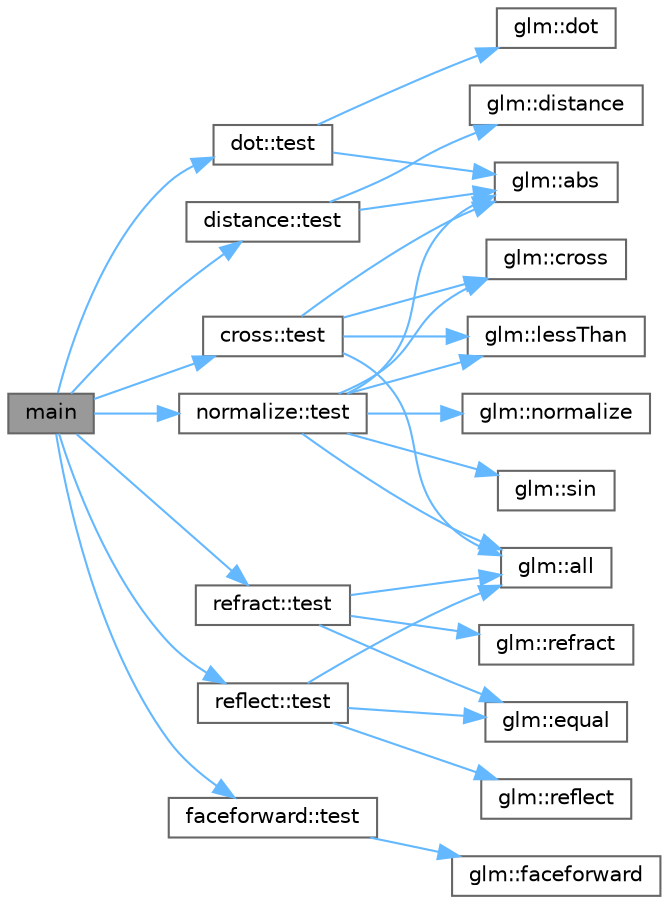 digraph "main"
{
 // LATEX_PDF_SIZE
  bgcolor="transparent";
  edge [fontname=Helvetica,fontsize=10,labelfontname=Helvetica,labelfontsize=10];
  node [fontname=Helvetica,fontsize=10,shape=box,height=0.2,width=0.4];
  rankdir="LR";
  Node1 [id="Node000001",label="main",height=0.2,width=0.4,color="gray40", fillcolor="grey60", style="filled", fontcolor="black",tooltip=" "];
  Node1 -> Node2 [id="edge57_Node000001_Node000002",color="steelblue1",style="solid",tooltip=" "];
  Node2 [id="Node000002",label="distance::test",height=0.2,width=0.4,color="grey40", fillcolor="white", style="filled",URL="$namespacedistance.html#a47bb11fca8dc4b82af379867f1d7283a",tooltip=" "];
  Node2 -> Node3 [id="edge58_Node000002_Node000003",color="steelblue1",style="solid",tooltip=" "];
  Node3 [id="Node000003",label="glm::abs",height=0.2,width=0.4,color="grey40", fillcolor="white", style="filled",URL="$group__core__func__common.html#ga439e60a72eadecfeda2df5449c613a64",tooltip=" "];
  Node2 -> Node4 [id="edge59_Node000002_Node000004",color="steelblue1",style="solid",tooltip=" "];
  Node4 [id="Node000004",label="glm::distance",height=0.2,width=0.4,color="grey40", fillcolor="white", style="filled",URL="$namespaceglm.html#aa7275be4cec4bfcf1c4a7add8f3ee7f4",tooltip=" "];
  Node1 -> Node5 [id="edge60_Node000001_Node000005",color="steelblue1",style="solid",tooltip=" "];
  Node5 [id="Node000005",label="dot::test",height=0.2,width=0.4,color="grey40", fillcolor="white", style="filled",URL="$namespacedot.html#a12f8bbef530168cc4295906177c321f3",tooltip=" "];
  Node5 -> Node3 [id="edge61_Node000005_Node000003",color="steelblue1",style="solid",tooltip=" "];
  Node5 -> Node6 [id="edge62_Node000005_Node000006",color="steelblue1",style="solid",tooltip=" "];
  Node6 [id="Node000006",label="glm::dot",height=0.2,width=0.4,color="grey40", fillcolor="white", style="filled",URL="$namespaceglm.html#a40370edb74dec9048258c063b9c091c9",tooltip=" "];
  Node1 -> Node7 [id="edge63_Node000001_Node000007",color="steelblue1",style="solid",tooltip=" "];
  Node7 [id="Node000007",label="cross::test",height=0.2,width=0.4,color="grey40", fillcolor="white", style="filled",URL="$namespacecross.html#afa9e81fb7c3dcc0e6cf3a69d79ca2249",tooltip=" "];
  Node7 -> Node3 [id="edge64_Node000007_Node000003",color="steelblue1",style="solid",tooltip=" "];
  Node7 -> Node8 [id="edge65_Node000007_Node000008",color="steelblue1",style="solid",tooltip=" "];
  Node8 [id="Node000008",label="glm::all",height=0.2,width=0.4,color="grey40", fillcolor="white", style="filled",URL="$group__core__func__vector__relational.html#ga87e53f50b679f5f95c5cb4780311b3dd",tooltip=" "];
  Node7 -> Node9 [id="edge66_Node000007_Node000009",color="steelblue1",style="solid",tooltip=" "];
  Node9 [id="Node000009",label="glm::cross",height=0.2,width=0.4,color="grey40", fillcolor="white", style="filled",URL="$group__core__func__geometric.html#gaa9583340130a6b700eced5b100c5ccaa",tooltip=" "];
  Node7 -> Node10 [id="edge67_Node000007_Node000010",color="steelblue1",style="solid",tooltip=" "];
  Node10 [id="Node000010",label="glm::lessThan",height=0.2,width=0.4,color="grey40", fillcolor="white", style="filled",URL="$group__core__func__vector__relational.html#gaedc3a837f960109afe22ea3f267b9a19",tooltip=" "];
  Node1 -> Node11 [id="edge68_Node000001_Node000011",color="steelblue1",style="solid",tooltip=" "];
  Node11 [id="Node000011",label="normalize::test",height=0.2,width=0.4,color="grey40", fillcolor="white", style="filled",URL="$namespacenormalize.html#ac96fc0956a705fe7339415fc74fdbb03",tooltip=" "];
  Node11 -> Node3 [id="edge69_Node000011_Node000003",color="steelblue1",style="solid",tooltip=" "];
  Node11 -> Node8 [id="edge70_Node000011_Node000008",color="steelblue1",style="solid",tooltip=" "];
  Node11 -> Node9 [id="edge71_Node000011_Node000009",color="steelblue1",style="solid",tooltip=" "];
  Node11 -> Node10 [id="edge72_Node000011_Node000010",color="steelblue1",style="solid",tooltip=" "];
  Node11 -> Node12 [id="edge73_Node000011_Node000012",color="steelblue1",style="solid",tooltip=" "];
  Node12 [id="Node000012",label="glm::normalize",height=0.2,width=0.4,color="grey40", fillcolor="white", style="filled",URL="$group__core__func__geometric.html#ga5c6c1379961d4589035a390856f2d66c",tooltip=" "];
  Node11 -> Node13 [id="edge74_Node000011_Node000013",color="steelblue1",style="solid",tooltip=" "];
  Node13 [id="Node000013",label="glm::sin",height=0.2,width=0.4,color="grey40", fillcolor="white", style="filled",URL="$group__core__func__trigonometric.html#ga3fcdcfa2d2ac38de9ba1885cd1c79414",tooltip=" "];
  Node1 -> Node14 [id="edge75_Node000001_Node000014",color="steelblue1",style="solid",tooltip=" "];
  Node14 [id="Node000014",label="faceforward::test",height=0.2,width=0.4,color="grey40", fillcolor="white", style="filled",URL="$namespacefaceforward.html#aa181e504ef83d93a7e609fd77c0cf19d",tooltip=" "];
  Node14 -> Node15 [id="edge76_Node000014_Node000015",color="steelblue1",style="solid",tooltip=" "];
  Node15 [id="Node000015",label="glm::faceforward",height=0.2,width=0.4,color="grey40", fillcolor="white", style="filled",URL="$namespaceglm.html#ad32c7f0f9f0ca45467adbb4a1db5184d",tooltip=" "];
  Node1 -> Node16 [id="edge77_Node000001_Node000016",color="steelblue1",style="solid",tooltip=" "];
  Node16 [id="Node000016",label="reflect::test",height=0.2,width=0.4,color="grey40", fillcolor="white", style="filled",URL="$namespacereflect.html#ad8fea9b005ed7c8f3c3c6924fe648b49",tooltip=" "];
  Node16 -> Node8 [id="edge78_Node000016_Node000008",color="steelblue1",style="solid",tooltip=" "];
  Node16 -> Node17 [id="edge79_Node000016_Node000017",color="steelblue1",style="solid",tooltip=" "];
  Node17 [id="Node000017",label="glm::equal",height=0.2,width=0.4,color="grey40", fillcolor="white", style="filled",URL="$group__core__func__vector__relational.html#gaf539cf490630ba648dfd6e36aef910a1",tooltip=" "];
  Node16 -> Node18 [id="edge80_Node000016_Node000018",color="steelblue1",style="solid",tooltip=" "];
  Node18 [id="Node000018",label="glm::reflect",height=0.2,width=0.4,color="grey40", fillcolor="white", style="filled",URL="$namespaceglm.html#acdc166d33265ec31212f230e9db8db36",tooltip=" "];
  Node1 -> Node19 [id="edge81_Node000001_Node000019",color="steelblue1",style="solid",tooltip=" "];
  Node19 [id="Node000019",label="refract::test",height=0.2,width=0.4,color="grey40", fillcolor="white", style="filled",URL="$namespacerefract.html#ab638fbc2b1f50dc822b61845e1c1fc23",tooltip=" "];
  Node19 -> Node8 [id="edge82_Node000019_Node000008",color="steelblue1",style="solid",tooltip=" "];
  Node19 -> Node17 [id="edge83_Node000019_Node000017",color="steelblue1",style="solid",tooltip=" "];
  Node19 -> Node20 [id="edge84_Node000019_Node000020",color="steelblue1",style="solid",tooltip=" "];
  Node20 [id="Node000020",label="glm::refract",height=0.2,width=0.4,color="grey40", fillcolor="white", style="filled",URL="$namespaceglm.html#ae4b0245b42a72957d3026ac365731821",tooltip=" "];
}
